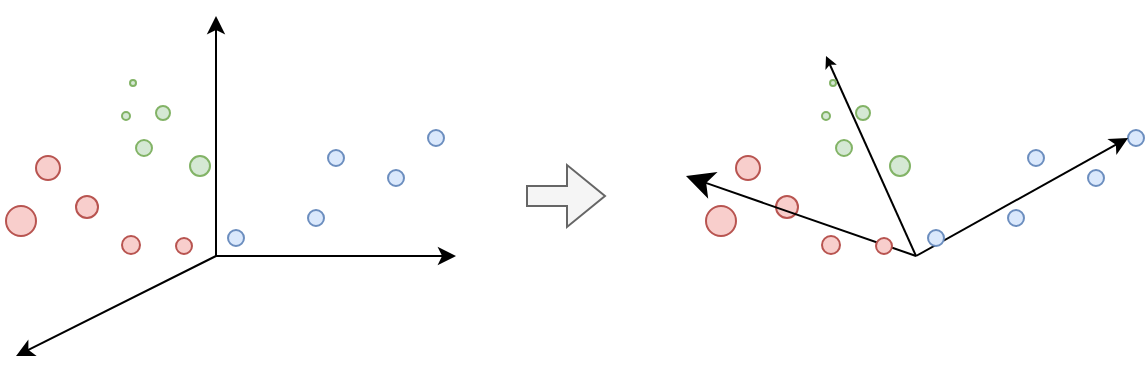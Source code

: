 <mxfile version="28.2.5">
  <diagram name="Page-1" id="Gh6xkGLJuU8heK1uXVDp">
    <mxGraphModel dx="436" dy="346" grid="1" gridSize="10" guides="1" tooltips="1" connect="1" arrows="1" fold="1" page="1" pageScale="1" pageWidth="980" pageHeight="690" math="0" shadow="0">
      <root>
        <mxCell id="0" />
        <mxCell id="1" parent="0" />
        <mxCell id="vaZwTxLybMNeaWqCYO6f-1" value="" style="endArrow=classic;html=1;rounded=0;" edge="1" parent="1">
          <mxGeometry width="50" height="50" relative="1" as="geometry">
            <mxPoint x="155" y="150" as="sourcePoint" />
            <mxPoint x="155" y="30" as="targetPoint" />
          </mxGeometry>
        </mxCell>
        <mxCell id="vaZwTxLybMNeaWqCYO6f-2" value="" style="endArrow=classic;html=1;rounded=0;" edge="1" parent="1">
          <mxGeometry width="50" height="50" relative="1" as="geometry">
            <mxPoint x="155" y="150" as="sourcePoint" />
            <mxPoint x="275" y="150" as="targetPoint" />
          </mxGeometry>
        </mxCell>
        <mxCell id="vaZwTxLybMNeaWqCYO6f-3" value="" style="endArrow=classic;html=1;rounded=0;" edge="1" parent="1">
          <mxGeometry width="50" height="50" relative="1" as="geometry">
            <mxPoint x="155" y="150" as="sourcePoint" />
            <mxPoint x="55" y="200" as="targetPoint" />
          </mxGeometry>
        </mxCell>
        <mxCell id="vaZwTxLybMNeaWqCYO6f-4" value="" style="ellipse;whiteSpace=wrap;html=1;aspect=fixed;fillColor=#f8cecc;strokeColor=#b85450;" vertex="1" parent="1">
          <mxGeometry x="135" y="141" width="8" height="8" as="geometry" />
        </mxCell>
        <mxCell id="vaZwTxLybMNeaWqCYO6f-5" value="" style="ellipse;whiteSpace=wrap;html=1;aspect=fixed;fillColor=#f8cecc;strokeColor=#b85450;" vertex="1" parent="1">
          <mxGeometry x="108" y="140" width="9" height="9" as="geometry" />
        </mxCell>
        <mxCell id="vaZwTxLybMNeaWqCYO6f-6" value="" style="ellipse;whiteSpace=wrap;html=1;aspect=fixed;fillColor=#f8cecc;strokeColor=#b85450;" vertex="1" parent="1">
          <mxGeometry x="85" y="120" width="11" height="11" as="geometry" />
        </mxCell>
        <mxCell id="vaZwTxLybMNeaWqCYO6f-7" value="" style="ellipse;whiteSpace=wrap;html=1;aspect=fixed;fillColor=#f8cecc;strokeColor=#b85450;" vertex="1" parent="1">
          <mxGeometry x="50" y="125" width="15" height="15" as="geometry" />
        </mxCell>
        <mxCell id="vaZwTxLybMNeaWqCYO6f-8" value="" style="ellipse;whiteSpace=wrap;html=1;aspect=fixed;fillColor=#f8cecc;strokeColor=#b85450;" vertex="1" parent="1">
          <mxGeometry x="65" y="100" width="12" height="12" as="geometry" />
        </mxCell>
        <mxCell id="vaZwTxLybMNeaWqCYO6f-10" value="" style="ellipse;whiteSpace=wrap;html=1;aspect=fixed;fillColor=#dae8fc;strokeColor=#6c8ebf;" vertex="1" parent="1">
          <mxGeometry x="261" y="87" width="8" height="8" as="geometry" />
        </mxCell>
        <mxCell id="vaZwTxLybMNeaWqCYO6f-11" value="" style="ellipse;whiteSpace=wrap;html=1;aspect=fixed;fillColor=#dae8fc;strokeColor=#6c8ebf;" vertex="1" parent="1">
          <mxGeometry x="241" y="107" width="8" height="8" as="geometry" />
        </mxCell>
        <mxCell id="vaZwTxLybMNeaWqCYO6f-12" value="" style="ellipse;whiteSpace=wrap;html=1;aspect=fixed;fillColor=#dae8fc;strokeColor=#6c8ebf;" vertex="1" parent="1">
          <mxGeometry x="211" y="97" width="8" height="8" as="geometry" />
        </mxCell>
        <mxCell id="vaZwTxLybMNeaWqCYO6f-13" value="" style="ellipse;whiteSpace=wrap;html=1;aspect=fixed;fillColor=#dae8fc;strokeColor=#6c8ebf;" vertex="1" parent="1">
          <mxGeometry x="201" y="127" width="8" height="8" as="geometry" />
        </mxCell>
        <mxCell id="vaZwTxLybMNeaWqCYO6f-14" value="" style="ellipse;whiteSpace=wrap;html=1;aspect=fixed;fillColor=#dae8fc;strokeColor=#6c8ebf;" vertex="1" parent="1">
          <mxGeometry x="161" y="137" width="8" height="8" as="geometry" />
        </mxCell>
        <mxCell id="vaZwTxLybMNeaWqCYO6f-15" value="" style="ellipse;whiteSpace=wrap;html=1;aspect=fixed;fillColor=#d5e8d4;strokeColor=#82b366;" vertex="1" parent="1">
          <mxGeometry x="142" y="100" width="10" height="10" as="geometry" />
        </mxCell>
        <mxCell id="vaZwTxLybMNeaWqCYO6f-16" value="" style="ellipse;whiteSpace=wrap;html=1;aspect=fixed;fillColor=#d5e8d4;strokeColor=#82b366;" vertex="1" parent="1">
          <mxGeometry x="115" y="92" width="8" height="8" as="geometry" />
        </mxCell>
        <mxCell id="vaZwTxLybMNeaWqCYO6f-17" value="" style="ellipse;whiteSpace=wrap;html=1;aspect=fixed;fillColor=#d5e8d4;strokeColor=#82b366;" vertex="1" parent="1">
          <mxGeometry x="125" y="75" width="7" height="7" as="geometry" />
        </mxCell>
        <mxCell id="vaZwTxLybMNeaWqCYO6f-18" value="" style="ellipse;whiteSpace=wrap;html=1;aspect=fixed;fillColor=#d5e8d4;strokeColor=#82b366;" vertex="1" parent="1">
          <mxGeometry x="108" y="78" width="4" height="4" as="geometry" />
        </mxCell>
        <mxCell id="vaZwTxLybMNeaWqCYO6f-19" value="" style="ellipse;whiteSpace=wrap;html=1;aspect=fixed;fillColor=#d5e8d4;strokeColor=#82b366;" vertex="1" parent="1">
          <mxGeometry x="112" y="62" width="3" height="3" as="geometry" />
        </mxCell>
        <mxCell id="vaZwTxLybMNeaWqCYO6f-20" value="" style="endArrow=classic;html=1;rounded=0;endSize=3;" edge="1" parent="1">
          <mxGeometry width="50" height="50" relative="1" as="geometry">
            <mxPoint x="505" y="150" as="sourcePoint" />
            <mxPoint x="460" y="50" as="targetPoint" />
          </mxGeometry>
        </mxCell>
        <mxCell id="vaZwTxLybMNeaWqCYO6f-24" value="" style="ellipse;whiteSpace=wrap;html=1;aspect=fixed;fillColor=#f8cecc;strokeColor=#b85450;" vertex="1" parent="1">
          <mxGeometry x="458" y="140" width="9" height="9" as="geometry" />
        </mxCell>
        <mxCell id="vaZwTxLybMNeaWqCYO6f-25" value="" style="ellipse;whiteSpace=wrap;html=1;aspect=fixed;fillColor=#f8cecc;strokeColor=#b85450;" vertex="1" parent="1">
          <mxGeometry x="435" y="120" width="11" height="11" as="geometry" />
        </mxCell>
        <mxCell id="vaZwTxLybMNeaWqCYO6f-26" value="" style="ellipse;whiteSpace=wrap;html=1;aspect=fixed;fillColor=#f8cecc;strokeColor=#b85450;" vertex="1" parent="1">
          <mxGeometry x="400" y="125" width="15" height="15" as="geometry" />
        </mxCell>
        <mxCell id="vaZwTxLybMNeaWqCYO6f-27" value="" style="ellipse;whiteSpace=wrap;html=1;aspect=fixed;fillColor=#f8cecc;strokeColor=#b85450;" vertex="1" parent="1">
          <mxGeometry x="415" y="100" width="12" height="12" as="geometry" />
        </mxCell>
        <mxCell id="vaZwTxLybMNeaWqCYO6f-28" value="" style="ellipse;whiteSpace=wrap;html=1;aspect=fixed;fillColor=#dae8fc;strokeColor=#6c8ebf;" vertex="1" parent="1">
          <mxGeometry x="611" y="87" width="8" height="8" as="geometry" />
        </mxCell>
        <mxCell id="vaZwTxLybMNeaWqCYO6f-29" value="" style="ellipse;whiteSpace=wrap;html=1;aspect=fixed;fillColor=#dae8fc;strokeColor=#6c8ebf;" vertex="1" parent="1">
          <mxGeometry x="591" y="107" width="8" height="8" as="geometry" />
        </mxCell>
        <mxCell id="vaZwTxLybMNeaWqCYO6f-30" value="" style="ellipse;whiteSpace=wrap;html=1;aspect=fixed;fillColor=#dae8fc;strokeColor=#6c8ebf;" vertex="1" parent="1">
          <mxGeometry x="561" y="97" width="8" height="8" as="geometry" />
        </mxCell>
        <mxCell id="vaZwTxLybMNeaWqCYO6f-31" value="" style="ellipse;whiteSpace=wrap;html=1;aspect=fixed;fillColor=#dae8fc;strokeColor=#6c8ebf;" vertex="1" parent="1">
          <mxGeometry x="551" y="127" width="8" height="8" as="geometry" />
        </mxCell>
        <mxCell id="vaZwTxLybMNeaWqCYO6f-33" value="" style="ellipse;whiteSpace=wrap;html=1;aspect=fixed;fillColor=#d5e8d4;strokeColor=#82b366;" vertex="1" parent="1">
          <mxGeometry x="492" y="100" width="10" height="10" as="geometry" />
        </mxCell>
        <mxCell id="vaZwTxLybMNeaWqCYO6f-34" value="" style="ellipse;whiteSpace=wrap;html=1;aspect=fixed;fillColor=#d5e8d4;strokeColor=#82b366;" vertex="1" parent="1">
          <mxGeometry x="465" y="92" width="8" height="8" as="geometry" />
        </mxCell>
        <mxCell id="vaZwTxLybMNeaWqCYO6f-35" value="" style="ellipse;whiteSpace=wrap;html=1;aspect=fixed;fillColor=#d5e8d4;strokeColor=#82b366;" vertex="1" parent="1">
          <mxGeometry x="475" y="75" width="7" height="7" as="geometry" />
        </mxCell>
        <mxCell id="vaZwTxLybMNeaWqCYO6f-36" value="" style="ellipse;whiteSpace=wrap;html=1;aspect=fixed;fillColor=#d5e8d4;strokeColor=#82b366;" vertex="1" parent="1">
          <mxGeometry x="458" y="78" width="4" height="4" as="geometry" />
        </mxCell>
        <mxCell id="vaZwTxLybMNeaWqCYO6f-37" value="" style="ellipse;whiteSpace=wrap;html=1;aspect=fixed;fillColor=#d5e8d4;strokeColor=#82b366;" vertex="1" parent="1">
          <mxGeometry x="462" y="62" width="3" height="3" as="geometry" />
        </mxCell>
        <mxCell id="vaZwTxLybMNeaWqCYO6f-22" value="" style="endArrow=classic;html=1;rounded=0;endSize=11;" edge="1" parent="1">
          <mxGeometry width="50" height="50" relative="1" as="geometry">
            <mxPoint x="505" y="150" as="sourcePoint" />
            <mxPoint x="390" y="110" as="targetPoint" />
          </mxGeometry>
        </mxCell>
        <mxCell id="vaZwTxLybMNeaWqCYO6f-21" value="" style="endArrow=classic;html=1;rounded=0;entryX=0;entryY=0.5;entryDx=0;entryDy=0;" edge="1" parent="1" target="vaZwTxLybMNeaWqCYO6f-28">
          <mxGeometry width="50" height="50" relative="1" as="geometry">
            <mxPoint x="505" y="150" as="sourcePoint" />
            <mxPoint x="620" y="90" as="targetPoint" />
          </mxGeometry>
        </mxCell>
        <mxCell id="vaZwTxLybMNeaWqCYO6f-23" value="" style="ellipse;whiteSpace=wrap;html=1;aspect=fixed;fillColor=#f8cecc;strokeColor=#b85450;" vertex="1" parent="1">
          <mxGeometry x="485" y="141" width="8" height="8" as="geometry" />
        </mxCell>
        <mxCell id="vaZwTxLybMNeaWqCYO6f-32" value="" style="ellipse;whiteSpace=wrap;html=1;aspect=fixed;fillColor=#dae8fc;strokeColor=#6c8ebf;" vertex="1" parent="1">
          <mxGeometry x="511" y="137" width="8" height="8" as="geometry" />
        </mxCell>
        <mxCell id="vaZwTxLybMNeaWqCYO6f-38" value="" style="shape=flexArrow;endArrow=classic;html=1;rounded=0;fillColor=#f5f5f5;strokeColor=#666666;" edge="1" parent="1">
          <mxGeometry width="50" height="50" relative="1" as="geometry">
            <mxPoint x="310" y="120" as="sourcePoint" />
            <mxPoint x="350" y="120" as="targetPoint" />
          </mxGeometry>
        </mxCell>
      </root>
    </mxGraphModel>
  </diagram>
</mxfile>
